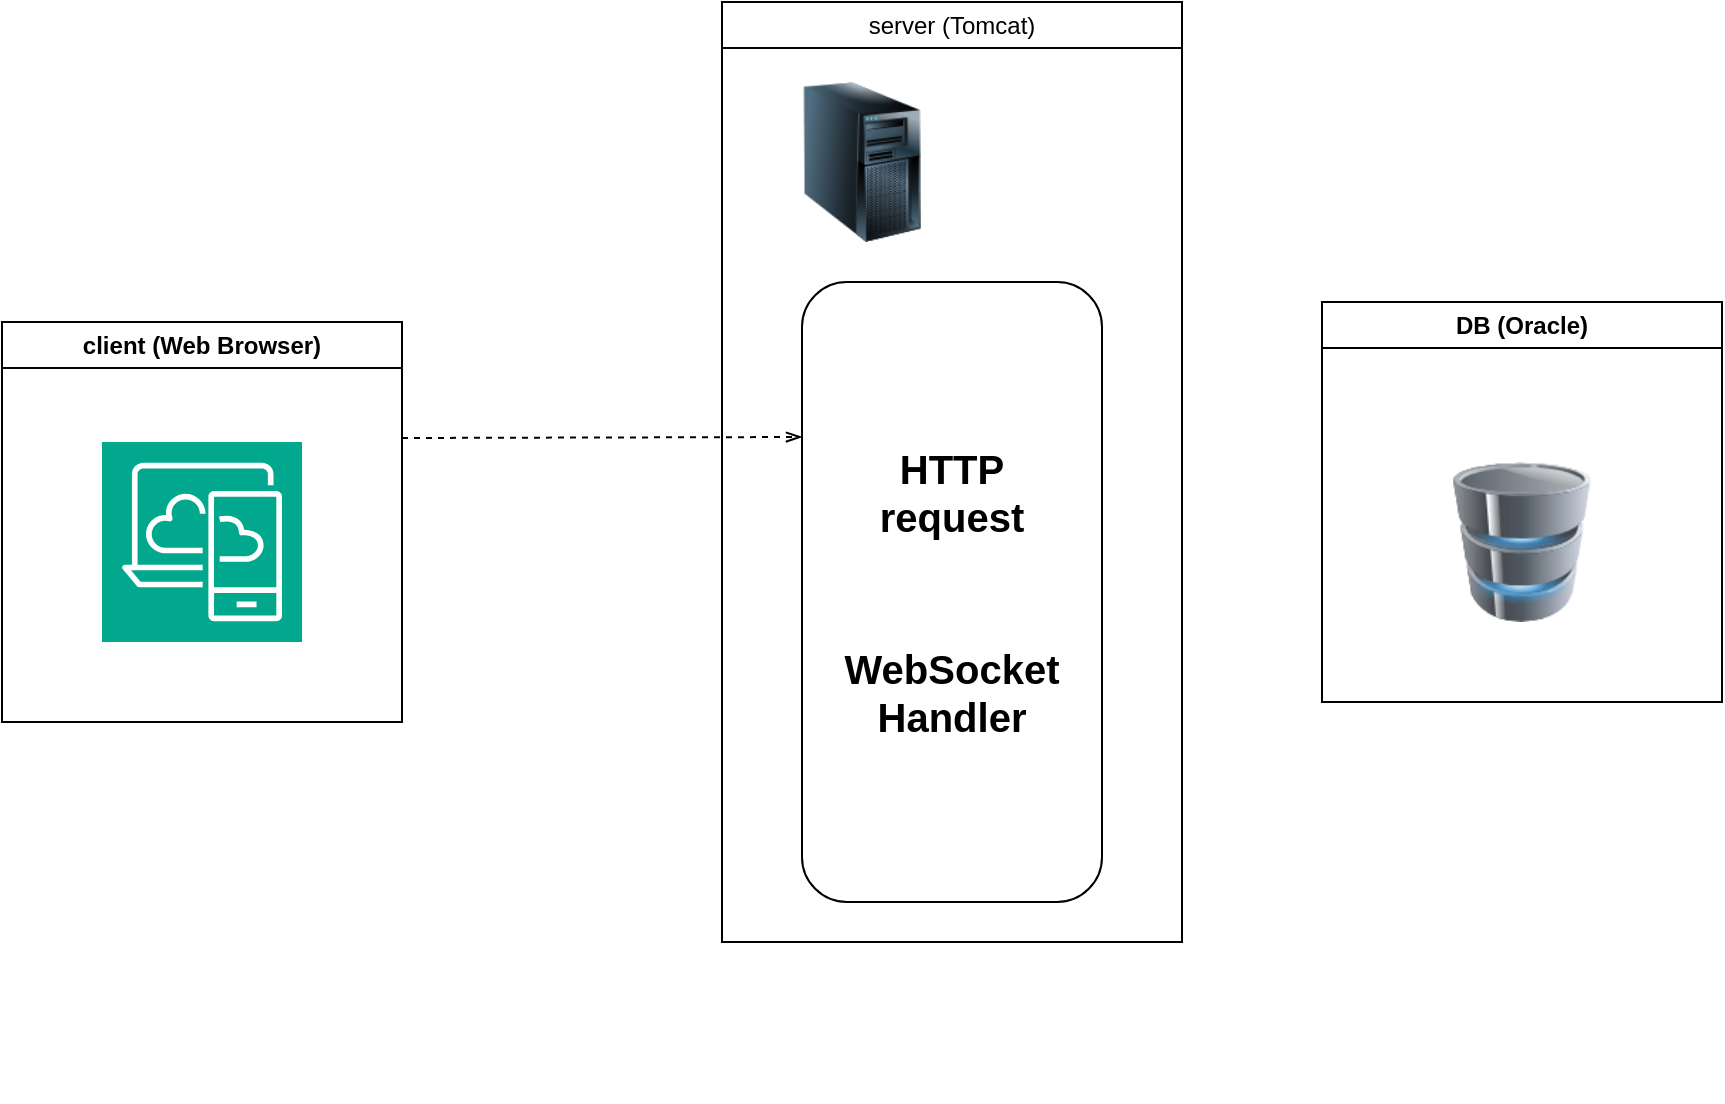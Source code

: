 <mxfile version="26.2.12">
  <diagram name="페이지-1" id="nu9EeWYgbhiHNfgjCdOY">
    <mxGraphModel dx="2142" dy="811" grid="1" gridSize="10" guides="1" tooltips="1" connect="1" arrows="1" fold="1" page="1" pageScale="1" pageWidth="827" pageHeight="1169" math="0" shadow="0">
      <root>
        <mxCell id="0" />
        <mxCell id="1" parent="0" />
        <mxCell id="sR2NUPpZTcuUYpUYoaqi-4" value="client (Web Browser)" style="swimlane;whiteSpace=wrap;html=1;" vertex="1" parent="1">
          <mxGeometry x="-70" y="210" width="200" height="200" as="geometry" />
        </mxCell>
        <mxCell id="sR2NUPpZTcuUYpUYoaqi-1" value="" style="sketch=0;points=[[0,0,0],[0.25,0,0],[0.5,0,0],[0.75,0,0],[1,0,0],[0,1,0],[0.25,1,0],[0.5,1,0],[0.75,1,0],[1,1,0],[0,0.25,0],[0,0.5,0],[0,0.75,0],[1,0.25,0],[1,0.5,0],[1,0.75,0]];outlineConnect=0;fontColor=#232F3E;fillColor=#01A88D;strokeColor=#ffffff;dashed=0;verticalLabelPosition=bottom;verticalAlign=top;align=center;html=1;fontSize=12;fontStyle=0;aspect=fixed;shape=mxgraph.aws4.resourceIcon;resIcon=mxgraph.aws4.desktop_and_app_streaming;" vertex="1" parent="sR2NUPpZTcuUYpUYoaqi-4">
          <mxGeometry x="50" y="60" width="100" height="100" as="geometry" />
        </mxCell>
        <mxCell id="sR2NUPpZTcuUYpUYoaqi-5" value="server (Tomcat)" style="swimlane;whiteSpace=wrap;html=1;fontStyle=0" vertex="1" parent="1">
          <mxGeometry x="290" y="50" width="230" height="470" as="geometry" />
        </mxCell>
        <mxCell id="sR2NUPpZTcuUYpUYoaqi-2" value="" style="image;html=1;image=img/lib/clip_art/computers/Server_Tower_128x128.png" vertex="1" parent="sR2NUPpZTcuUYpUYoaqi-5">
          <mxGeometry x="30" y="40" width="80" height="80" as="geometry" />
        </mxCell>
        <mxCell id="sR2NUPpZTcuUYpUYoaqi-21" value="" style="rounded=1;whiteSpace=wrap;html=1;" vertex="1" parent="sR2NUPpZTcuUYpUYoaqi-5">
          <mxGeometry x="40" y="140" width="150" height="310" as="geometry" />
        </mxCell>
        <mxCell id="sR2NUPpZTcuUYpUYoaqi-8" value="" style="shape=image;imageAspect=0;aspect=fixed;verticalLabelPosition=bottom;verticalAlign=top;image=https://img.icons8.com/?size=100&amp;id=QFcVqyh6lBh6&amp;format=png&amp;color=000000;" vertex="1" parent="sR2NUPpZTcuUYpUYoaqi-5">
          <mxGeometry x="70" y="90" width="90" height="90" as="geometry" />
        </mxCell>
        <mxCell id="sR2NUPpZTcuUYpUYoaqi-22" value="HTTP request" style="text;html=1;align=center;verticalAlign=middle;whiteSpace=wrap;rounded=0;fontStyle=1;fontSize=20;" vertex="1" parent="sR2NUPpZTcuUYpUYoaqi-5">
          <mxGeometry x="65" y="230" width="100" height="30" as="geometry" />
        </mxCell>
        <mxCell id="sR2NUPpZTcuUYpUYoaqi-23" value="WebSocket Handler" style="text;html=1;align=center;verticalAlign=middle;whiteSpace=wrap;rounded=0;fontStyle=1;fontSize=20;" vertex="1" parent="sR2NUPpZTcuUYpUYoaqi-5">
          <mxGeometry x="65" y="330" width="100" height="30" as="geometry" />
        </mxCell>
        <mxCell id="sR2NUPpZTcuUYpUYoaqi-6" value="DB (Oracle)" style="swimlane;whiteSpace=wrap;html=1;" vertex="1" parent="1">
          <mxGeometry x="590" y="200" width="200" height="200" as="geometry" />
        </mxCell>
        <mxCell id="sR2NUPpZTcuUYpUYoaqi-11" value="" style="shape=image;imageAspect=0;aspect=fixed;verticalLabelPosition=bottom;verticalAlign=top;image=https://img.icons8.com/?size=100&amp;id=39913&amp;format=png&amp;color=000000;" vertex="1" parent="sR2NUPpZTcuUYpUYoaqi-6">
          <mxGeometry x="50" y="10" width="100" height="100" as="geometry" />
        </mxCell>
        <mxCell id="sR2NUPpZTcuUYpUYoaqi-3" value="" style="image;html=1;image=img/lib/clip_art/computers/Database_128x128.png" vertex="1" parent="sR2NUPpZTcuUYpUYoaqi-6">
          <mxGeometry x="60" y="80" width="80" height="80" as="geometry" />
        </mxCell>
        <mxCell id="sR2NUPpZTcuUYpUYoaqi-12" value="" style="shape=image;imageAspect=0;aspect=fixed;verticalLabelPosition=bottom;verticalAlign=top;image=https://img.icons8.com/?size=100&amp;id=17949&amp;format=png&amp;color=000000;" vertex="1" parent="1">
          <mxGeometry x="40" y="530" width="60" height="60" as="geometry" />
        </mxCell>
        <mxCell id="sR2NUPpZTcuUYpUYoaqi-13" value="" style="shape=image;imageAspect=0;aspect=fixed;verticalLabelPosition=bottom;verticalAlign=top;image=https://img.icons8.com/?size=100&amp;id=BH0XTdh770dG&amp;format=png&amp;color=000000;" vertex="1" parent="1">
          <mxGeometry x="130" y="530" width="70" height="70" as="geometry" />
        </mxCell>
        <mxCell id="sR2NUPpZTcuUYpUYoaqi-25" value="" style="endArrow=openThin;html=1;rounded=0;entryX=0;entryY=0.25;entryDx=0;entryDy=0;endFill=0;dashed=1;" edge="1" parent="1" target="sR2NUPpZTcuUYpUYoaqi-21">
          <mxGeometry width="50" height="50" relative="1" as="geometry">
            <mxPoint x="130" y="268" as="sourcePoint" />
            <mxPoint x="550" y="340" as="targetPoint" />
            <Array as="points" />
          </mxGeometry>
        </mxCell>
      </root>
    </mxGraphModel>
  </diagram>
</mxfile>
